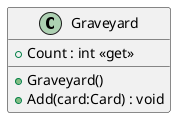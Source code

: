 @startuml
class Graveyard {
    + Graveyard()
    + Add(card:Card) : void
    + Count : int <<get>>
}
@enduml
